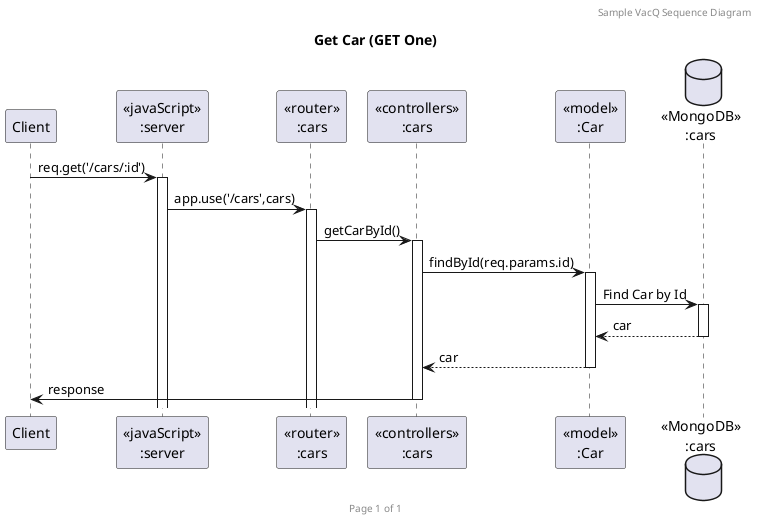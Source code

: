 @startuml Get Car

header Sample VacQ Sequence Diagram
footer Page %page% of %lastpage%
title "Get Car (GET One)"

participant "Client" as client
participant "<<javaScript>>\n:server" as server
participant "<<router>>\n:cars" as routerCars
participant "<<controllers>>\n:cars" as controllersCars
participant "<<model>>\n:Car" as modelCars
database "<<MongoDB>>\n:cars" as CarsDatabase

client->server ++:req.get('/cars/:id')
server->routerCars ++:app.use('/cars',cars)
routerCars -> controllersCars ++:getCarById()
controllersCars->modelCars ++:findById(req.params.id)
modelCars ->CarsDatabase ++: Find Car by Id
CarsDatabase --> modelCars --: car
controllersCars <-- modelCars --:car
controllersCars->client --:response

@enduml

  
